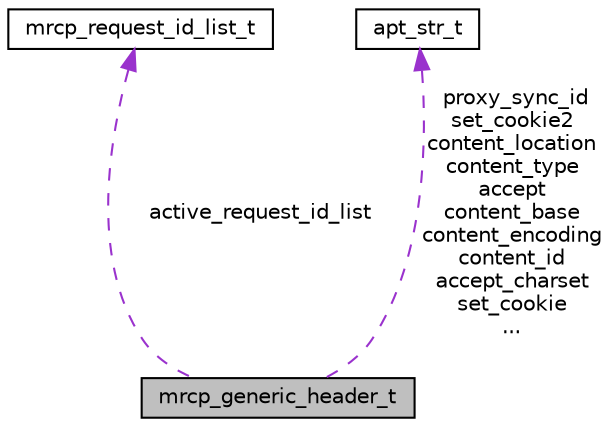 digraph "mrcp_generic_header_t"
{
  edge [fontname="Helvetica",fontsize="10",labelfontname="Helvetica",labelfontsize="10"];
  node [fontname="Helvetica",fontsize="10",shape=record];
  Node1 [label="mrcp_generic_header_t",height=0.2,width=0.4,color="black", fillcolor="grey75", style="filled", fontcolor="black"];
  Node2 -> Node1 [dir="back",color="darkorchid3",fontsize="10",style="dashed",label=" active_request_id_list" ,fontname="Helvetica"];
  Node2 [label="mrcp_request_id_list_t",height=0.2,width=0.4,color="black", fillcolor="white", style="filled",URL="$structmrcp__request__id__list__t.html"];
  Node3 -> Node1 [dir="back",color="darkorchid3",fontsize="10",style="dashed",label=" proxy_sync_id\nset_cookie2\ncontent_location\ncontent_type\naccept\ncontent_base\ncontent_encoding\ncontent_id\naccept_charset\nset_cookie\n..." ,fontname="Helvetica"];
  Node3 [label="apt_str_t",height=0.2,width=0.4,color="black", fillcolor="white", style="filled",URL="$structapt__str__t.html"];
}
